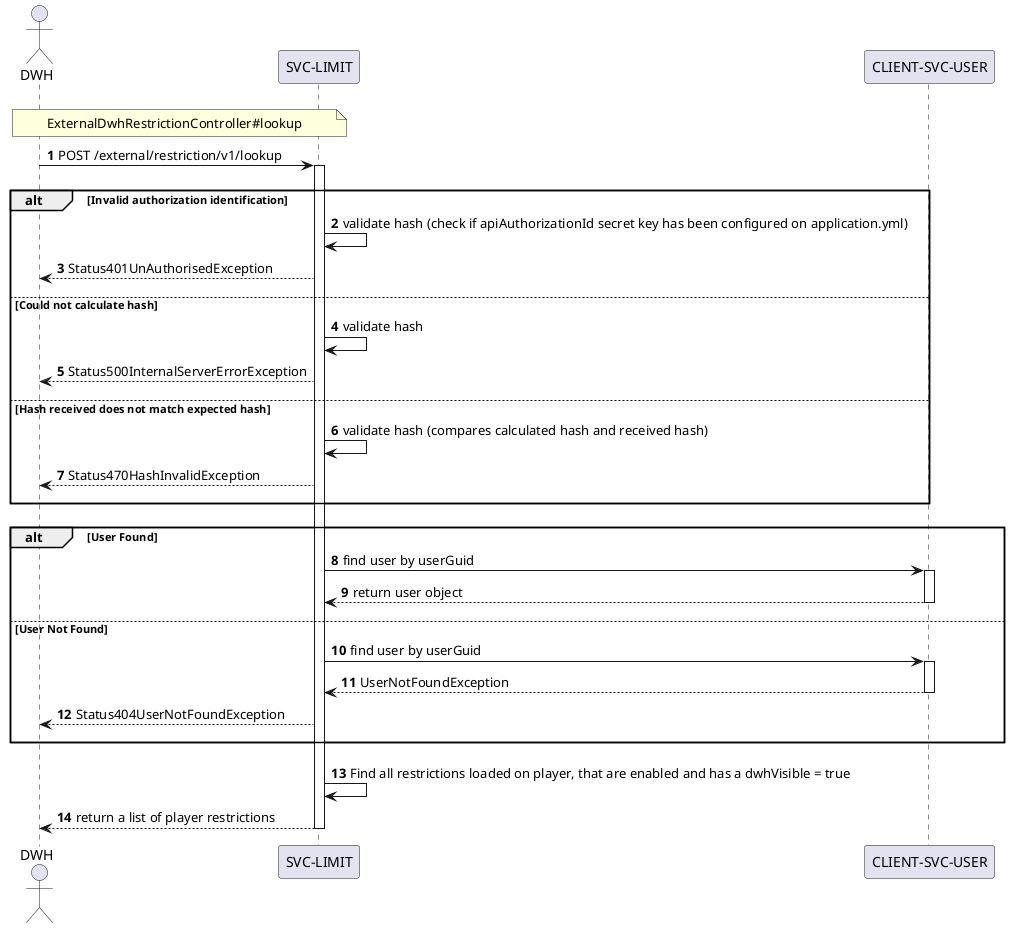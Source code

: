 [plantuml]
----

@startuml
'https://plantuml.com/sequence-diagram

actor DWH as dwh
participant "SVC-LIMIT" as sl
participant "CLIENT-SVC-USER" as csu

||10||

note over dwh, sl: ExternalDwhRestrictionController#lookup

autonumber

dwh -> sl: POST /external/restriction/v1/lookup
    activate sl

    ||10||

    alt Invalid authorization identification
        sl -> sl: validate hash (check if apiAuthorizationId secret key has been configured on application.yml)
        sl --> dwh: Status401UnAuthorisedException

        ||10||
    else Could not calculate hash
        sl -> sl: validate hash
        sl --> dwh: Status500InternalServerErrorException

        ||10||
    else Hash received does not match expected hash
        sl -> sl: validate hash (compares calculated hash and received hash)
        sl --> dwh: Status470HashInvalidException

        ||10||
    end

    ||10||

    alt User Found
        sl -> csu: find user by userGuid
            activate csu

            csu --> sl: return user object

            ||10||

        deactivate csu

    else User Not Found

        sl -> csu: find user by userGuid
            activate csu

            csu --> sl: UserNotFoundException


        deactivate csu

        sl --> dwh: Status404UserNotFoundException

        ||10||

    end

    ||10||

    deactivate csu

    sl -> sl: Find all restrictions loaded on player, that are enabled and has a dwhVisible = true
    sl --> dwh: return a list of player restrictions
deactivate sl
@enduml